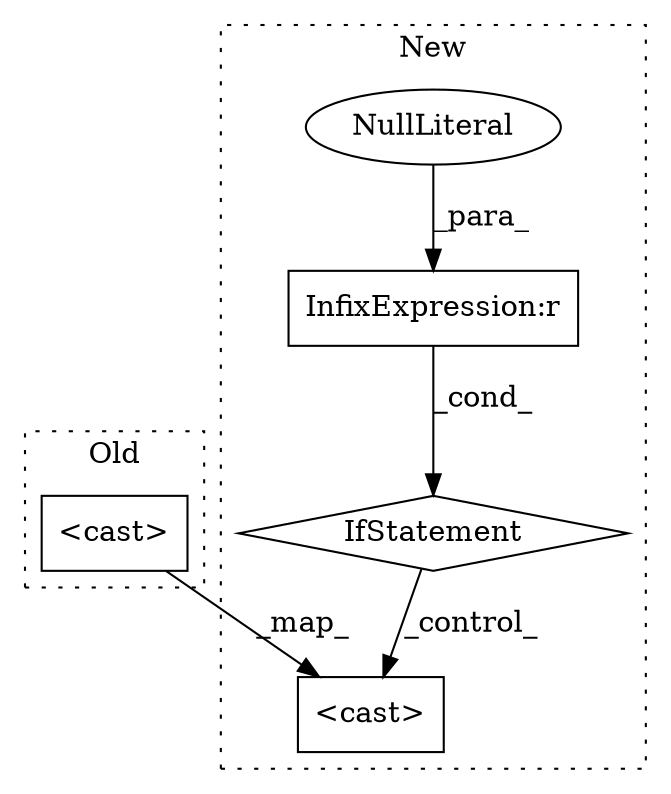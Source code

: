 digraph G {
subgraph cluster0 {
1 [label="<cast>" a="11" s="9896" l="10" shape="box"];
label = "Old";
style="dotted";
}
subgraph cluster1 {
2 [label="<cast>" a="11" s="9921" l="10" shape="box"];
3 [label="InfixExpression:r" a="27" s="9910" l="4" shape="box"];
4 [label="NullLiteral" a="33" s="9914" l="4" shape="ellipse"];
5 [label="IfStatement" a="25" s="9918" l="3" shape="diamond"];
label = "New";
style="dotted";
}
1 -> 2 [label="_map_"];
3 -> 5 [label="_cond_"];
4 -> 3 [label="_para_"];
5 -> 2 [label="_control_"];
}